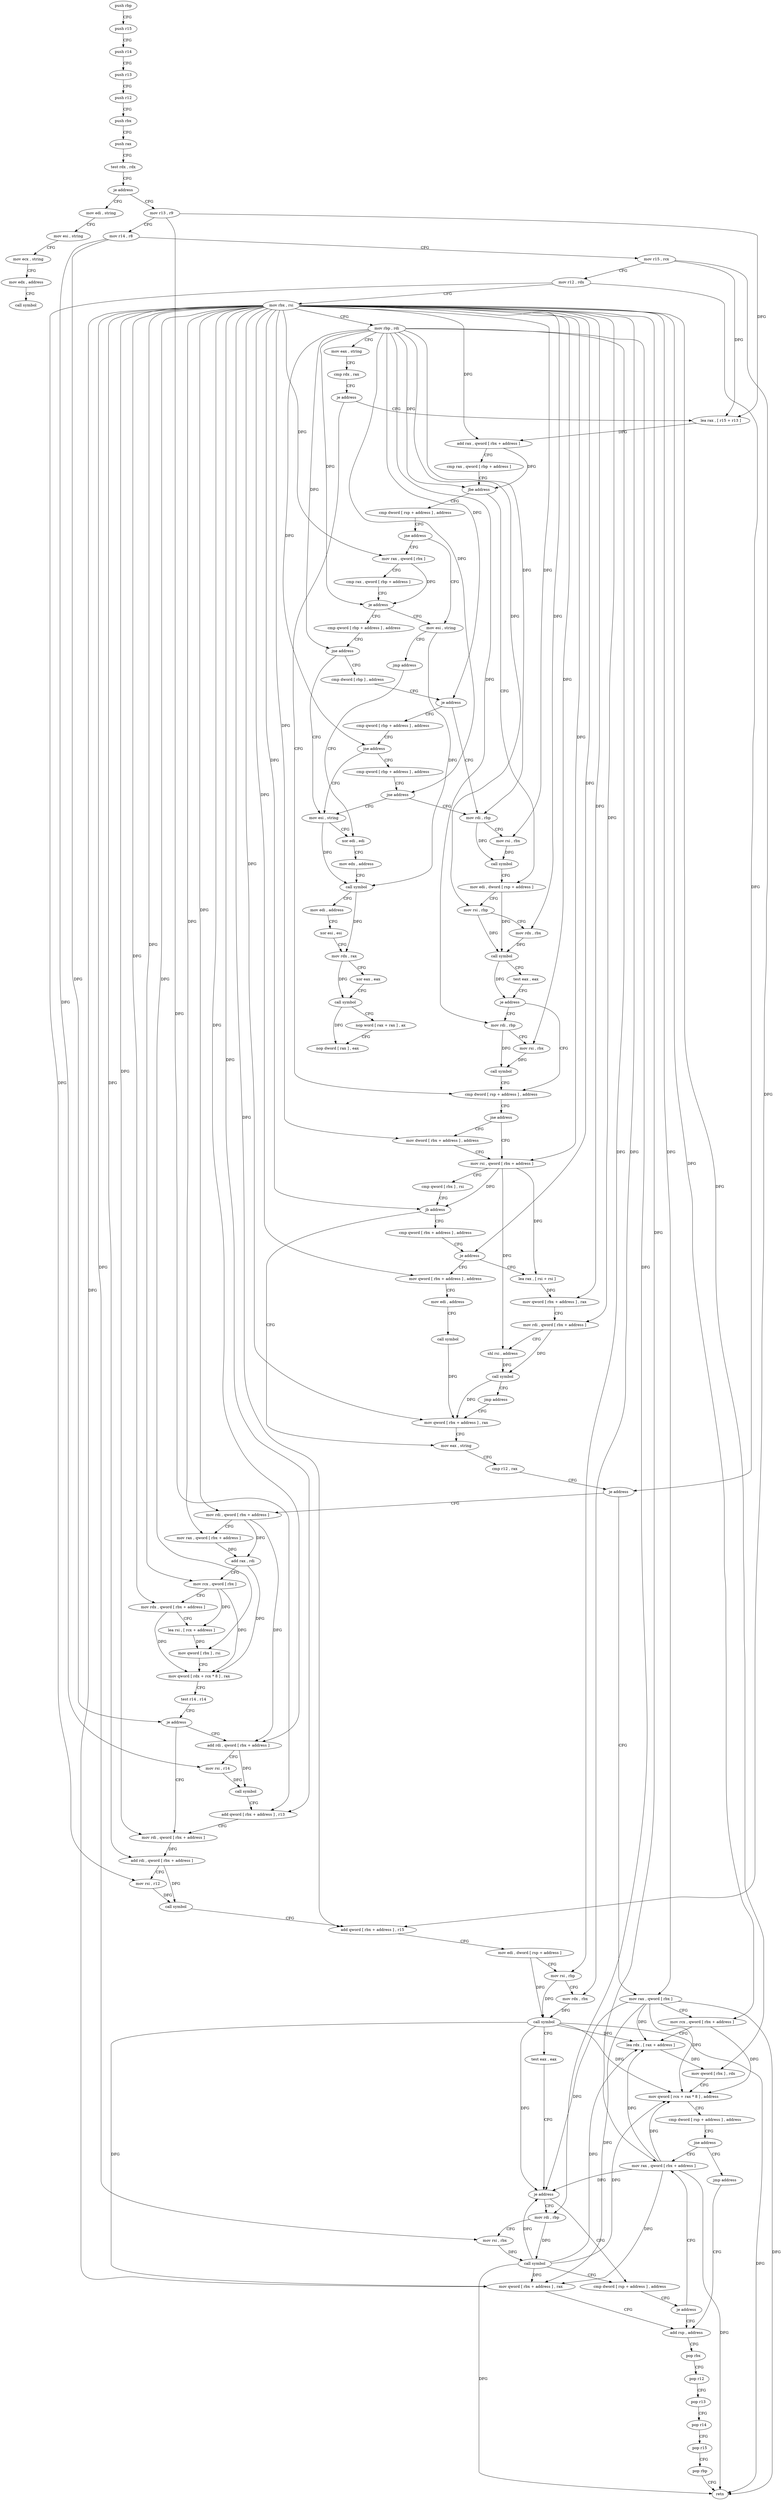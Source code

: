 digraph "func" {
"4251520" [label = "push rbp" ]
"4251521" [label = "push r15" ]
"4251523" [label = "push r14" ]
"4251525" [label = "push r13" ]
"4251527" [label = "push r12" ]
"4251529" [label = "push rbx" ]
"4251530" [label = "push rax" ]
"4251531" [label = "test rdx , rdx" ]
"4251534" [label = "je address" ]
"4251936" [label = "mov edi , string" ]
"4251540" [label = "mov r13 , r9" ]
"4251941" [label = "mov esi , string" ]
"4251946" [label = "mov ecx , string" ]
"4251951" [label = "mov edx , address" ]
"4251956" [label = "call symbol" ]
"4251543" [label = "mov r14 , r8" ]
"4251546" [label = "mov r15 , rcx" ]
"4251549" [label = "mov r12 , rdx" ]
"4251552" [label = "mov rbx , rsi" ]
"4251555" [label = "mov rbp , rdi" ]
"4251558" [label = "mov eax , string" ]
"4251563" [label = "cmp rdx , rax" ]
"4251566" [label = "je address" ]
"4251686" [label = "cmp dword [ rsp + address ] , address" ]
"4251568" [label = "lea rax , [ r15 + r13 ]" ]
"4251691" [label = "jne address" ]
"4251700" [label = "mov rsi , qword [ rbx + address ]" ]
"4251693" [label = "mov dword [ rbx + address ] , address" ]
"4251572" [label = "add rax , qword [ rbx + address ]" ]
"4251576" [label = "cmp rax , qword [ rbp + address ]" ]
"4251580" [label = "jbe address" ]
"4251656" [label = "mov edi , dword [ rsp + address ]" ]
"4251582" [label = "cmp dword [ rsp + address ] , address" ]
"4251704" [label = "cmp qword [ rbx ] , rsi" ]
"4251707" [label = "jb address" ]
"4251761" [label = "mov eax , string" ]
"4251709" [label = "cmp qword [ rbx + address ] , address" ]
"4251660" [label = "mov rsi , rbp" ]
"4251663" [label = "mov rdx , rbx" ]
"4251666" [label = "call symbol" ]
"4251671" [label = "test eax , eax" ]
"4251673" [label = "je address" ]
"4251675" [label = "mov rdi , rbp" ]
"4251587" [label = "jne address" ]
"4251961" [label = "mov esi , string" ]
"4251593" [label = "mov rax , qword [ rbx ]" ]
"4251766" [label = "cmp r12 , rax" ]
"4251769" [label = "je address" ]
"4251905" [label = "mov rax , qword [ rbx ]" ]
"4251775" [label = "mov rdi , qword [ rbx + address ]" ]
"4251714" [label = "je address" ]
"4251739" [label = "mov qword [ rbx + address ] , address" ]
"4251716" [label = "lea rax , [ rsi + rsi ]" ]
"4251678" [label = "mov rsi , rbx" ]
"4251681" [label = "call symbol" ]
"4251966" [label = "jmp address" ]
"4251973" [label = "xor edi , edi" ]
"4251596" [label = "cmp rax , qword [ rbp + address ]" ]
"4251600" [label = "je address" ]
"4251606" [label = "cmp qword [ rbp + address ] , address" ]
"4251908" [label = "mov rcx , qword [ rbx + address ]" ]
"4251912" [label = "lea rdx , [ rax + address ]" ]
"4251916" [label = "mov qword [ rbx ] , rdx" ]
"4251919" [label = "mov qword [ rcx + rax * 8 ] , address" ]
"4251927" [label = "cmp dword [ rsp + address ] , address" ]
"4251932" [label = "jne address" ]
"4251882" [label = "mov rax , qword [ rbx + address ]" ]
"4251934" [label = "jmp address" ]
"4251779" [label = "mov rax , qword [ rbx + address ]" ]
"4251783" [label = "add rax , rdi" ]
"4251786" [label = "mov rcx , qword [ rbx ]" ]
"4251789" [label = "mov rdx , qword [ rbx + address ]" ]
"4251793" [label = "lea rsi , [ rcx + address ]" ]
"4251797" [label = "mov qword [ rbx ] , rsi" ]
"4251800" [label = "mov qword [ rdx + rcx * 8 ] , rax" ]
"4251804" [label = "test r14 , r14" ]
"4251807" [label = "je address" ]
"4251825" [label = "mov rdi , qword [ rbx + address ]" ]
"4251809" [label = "add rdi , qword [ rbx + address ]" ]
"4251747" [label = "mov edi , address" ]
"4251752" [label = "call symbol" ]
"4251757" [label = "mov qword [ rbx + address ] , rax" ]
"4251720" [label = "mov qword [ rbx + address ] , rax" ]
"4251724" [label = "mov rdi , qword [ rbx + address ]" ]
"4251728" [label = "shl rsi , address" ]
"4251732" [label = "call symbol" ]
"4251737" [label = "jmp address" ]
"4251975" [label = "mov edx , address" ]
"4251980" [label = "call symbol" ]
"4251985" [label = "mov edi , address" ]
"4251990" [label = "xor esi , esi" ]
"4251992" [label = "mov rdx , rax" ]
"4251995" [label = "xor eax , eax" ]
"4251997" [label = "call symbol" ]
"4252002" [label = "nop word [ rax + rax ] , ax" ]
"4252012" [label = "nop dword [ rax ] , eax" ]
"4251611" [label = "jne address" ]
"4251968" [label = "mov esi , string" ]
"4251617" [label = "cmp dword [ rbp ] , address" ]
"4251886" [label = "mov qword [ rbx + address ] , rax" ]
"4251890" [label = "add rsp , address" ]
"4251829" [label = "add rdi , qword [ rbx + address ]" ]
"4251833" [label = "mov rsi , r12" ]
"4251836" [label = "call symbol" ]
"4251841" [label = "add qword [ rbx + address ] , r15" ]
"4251845" [label = "mov edi , dword [ rsp + address ]" ]
"4251849" [label = "mov rsi , rbp" ]
"4251852" [label = "mov rdx , rbx" ]
"4251855" [label = "call symbol" ]
"4251860" [label = "test eax , eax" ]
"4251862" [label = "je address" ]
"4251875" [label = "cmp dword [ rsp + address ] , address" ]
"4251864" [label = "mov rdi , rbp" ]
"4251813" [label = "mov rsi , r14" ]
"4251816" [label = "call symbol" ]
"4251821" [label = "add qword [ rbx + address ] , r13" ]
"4251621" [label = "je address" ]
"4251645" [label = "mov rdi , rbp" ]
"4251623" [label = "cmp qword [ rbp + address ] , address" ]
"4251894" [label = "pop rbx" ]
"4251895" [label = "pop r12" ]
"4251897" [label = "pop r13" ]
"4251899" [label = "pop r14" ]
"4251901" [label = "pop r15" ]
"4251903" [label = "pop rbp" ]
"4251904" [label = "retn" ]
"4251880" [label = "je address" ]
"4251867" [label = "mov rsi , rbx" ]
"4251870" [label = "call symbol" ]
"4251648" [label = "mov rsi , rbx" ]
"4251651" [label = "call symbol" ]
"4251628" [label = "jne address" ]
"4251634" [label = "cmp qword [ rbp + address ] , address" ]
"4251639" [label = "jne address" ]
"4251520" -> "4251521" [ label = "CFG" ]
"4251521" -> "4251523" [ label = "CFG" ]
"4251523" -> "4251525" [ label = "CFG" ]
"4251525" -> "4251527" [ label = "CFG" ]
"4251527" -> "4251529" [ label = "CFG" ]
"4251529" -> "4251530" [ label = "CFG" ]
"4251530" -> "4251531" [ label = "CFG" ]
"4251531" -> "4251534" [ label = "CFG" ]
"4251534" -> "4251936" [ label = "CFG" ]
"4251534" -> "4251540" [ label = "CFG" ]
"4251936" -> "4251941" [ label = "CFG" ]
"4251540" -> "4251543" [ label = "CFG" ]
"4251540" -> "4251568" [ label = "DFG" ]
"4251540" -> "4251821" [ label = "DFG" ]
"4251941" -> "4251946" [ label = "CFG" ]
"4251946" -> "4251951" [ label = "CFG" ]
"4251951" -> "4251956" [ label = "CFG" ]
"4251543" -> "4251546" [ label = "CFG" ]
"4251543" -> "4251807" [ label = "DFG" ]
"4251543" -> "4251813" [ label = "DFG" ]
"4251546" -> "4251549" [ label = "CFG" ]
"4251546" -> "4251568" [ label = "DFG" ]
"4251546" -> "4251841" [ label = "DFG" ]
"4251549" -> "4251552" [ label = "CFG" ]
"4251549" -> "4251769" [ label = "DFG" ]
"4251549" -> "4251833" [ label = "DFG" ]
"4251552" -> "4251555" [ label = "CFG" ]
"4251552" -> "4251572" [ label = "DFG" ]
"4251552" -> "4251700" [ label = "DFG" ]
"4251552" -> "4251707" [ label = "DFG" ]
"4251552" -> "4251693" [ label = "DFG" ]
"4251552" -> "4251663" [ label = "DFG" ]
"4251552" -> "4251714" [ label = "DFG" ]
"4251552" -> "4251678" [ label = "DFG" ]
"4251552" -> "4251593" [ label = "DFG" ]
"4251552" -> "4251905" [ label = "DFG" ]
"4251552" -> "4251908" [ label = "DFG" ]
"4251552" -> "4251916" [ label = "DFG" ]
"4251552" -> "4251775" [ label = "DFG" ]
"4251552" -> "4251779" [ label = "DFG" ]
"4251552" -> "4251786" [ label = "DFG" ]
"4251552" -> "4251789" [ label = "DFG" ]
"4251552" -> "4251797" [ label = "DFG" ]
"4251552" -> "4251739" [ label = "DFG" ]
"4251552" -> "4251720" [ label = "DFG" ]
"4251552" -> "4251724" [ label = "DFG" ]
"4251552" -> "4251882" [ label = "DFG" ]
"4251552" -> "4251886" [ label = "DFG" ]
"4251552" -> "4251825" [ label = "DFG" ]
"4251552" -> "4251829" [ label = "DFG" ]
"4251552" -> "4251841" [ label = "DFG" ]
"4251552" -> "4251852" [ label = "DFG" ]
"4251552" -> "4251809" [ label = "DFG" ]
"4251552" -> "4251821" [ label = "DFG" ]
"4251552" -> "4251757" [ label = "DFG" ]
"4251552" -> "4251867" [ label = "DFG" ]
"4251552" -> "4251648" [ label = "DFG" ]
"4251555" -> "4251558" [ label = "CFG" ]
"4251555" -> "4251580" [ label = "DFG" ]
"4251555" -> "4251660" [ label = "DFG" ]
"4251555" -> "4251675" [ label = "DFG" ]
"4251555" -> "4251600" [ label = "DFG" ]
"4251555" -> "4251611" [ label = "DFG" ]
"4251555" -> "4251849" [ label = "DFG" ]
"4251555" -> "4251621" [ label = "DFG" ]
"4251555" -> "4251864" [ label = "DFG" ]
"4251555" -> "4251645" [ label = "DFG" ]
"4251555" -> "4251628" [ label = "DFG" ]
"4251555" -> "4251639" [ label = "DFG" ]
"4251558" -> "4251563" [ label = "CFG" ]
"4251563" -> "4251566" [ label = "CFG" ]
"4251566" -> "4251686" [ label = "CFG" ]
"4251566" -> "4251568" [ label = "CFG" ]
"4251686" -> "4251691" [ label = "CFG" ]
"4251568" -> "4251572" [ label = "DFG" ]
"4251691" -> "4251700" [ label = "CFG" ]
"4251691" -> "4251693" [ label = "CFG" ]
"4251700" -> "4251704" [ label = "CFG" ]
"4251700" -> "4251707" [ label = "DFG" ]
"4251700" -> "4251716" [ label = "DFG" ]
"4251700" -> "4251728" [ label = "DFG" ]
"4251693" -> "4251700" [ label = "CFG" ]
"4251572" -> "4251576" [ label = "CFG" ]
"4251572" -> "4251580" [ label = "DFG" ]
"4251576" -> "4251580" [ label = "CFG" ]
"4251580" -> "4251656" [ label = "CFG" ]
"4251580" -> "4251582" [ label = "CFG" ]
"4251656" -> "4251660" [ label = "CFG" ]
"4251656" -> "4251666" [ label = "DFG" ]
"4251582" -> "4251587" [ label = "CFG" ]
"4251704" -> "4251707" [ label = "CFG" ]
"4251707" -> "4251761" [ label = "CFG" ]
"4251707" -> "4251709" [ label = "CFG" ]
"4251761" -> "4251766" [ label = "CFG" ]
"4251709" -> "4251714" [ label = "CFG" ]
"4251660" -> "4251663" [ label = "CFG" ]
"4251660" -> "4251666" [ label = "DFG" ]
"4251663" -> "4251666" [ label = "DFG" ]
"4251666" -> "4251671" [ label = "CFG" ]
"4251666" -> "4251673" [ label = "DFG" ]
"4251671" -> "4251673" [ label = "CFG" ]
"4251673" -> "4251686" [ label = "CFG" ]
"4251673" -> "4251675" [ label = "CFG" ]
"4251675" -> "4251678" [ label = "CFG" ]
"4251675" -> "4251681" [ label = "DFG" ]
"4251587" -> "4251961" [ label = "CFG" ]
"4251587" -> "4251593" [ label = "CFG" ]
"4251961" -> "4251966" [ label = "CFG" ]
"4251961" -> "4251980" [ label = "DFG" ]
"4251593" -> "4251596" [ label = "CFG" ]
"4251593" -> "4251600" [ label = "DFG" ]
"4251766" -> "4251769" [ label = "CFG" ]
"4251769" -> "4251905" [ label = "CFG" ]
"4251769" -> "4251775" [ label = "CFG" ]
"4251905" -> "4251908" [ label = "CFG" ]
"4251905" -> "4251912" [ label = "DFG" ]
"4251905" -> "4251919" [ label = "DFG" ]
"4251905" -> "4251886" [ label = "DFG" ]
"4251905" -> "4251862" [ label = "DFG" ]
"4251905" -> "4251904" [ label = "DFG" ]
"4251775" -> "4251779" [ label = "CFG" ]
"4251775" -> "4251783" [ label = "DFG" ]
"4251775" -> "4251809" [ label = "DFG" ]
"4251714" -> "4251739" [ label = "CFG" ]
"4251714" -> "4251716" [ label = "CFG" ]
"4251739" -> "4251747" [ label = "CFG" ]
"4251716" -> "4251720" [ label = "DFG" ]
"4251678" -> "4251681" [ label = "DFG" ]
"4251681" -> "4251686" [ label = "CFG" ]
"4251966" -> "4251973" [ label = "CFG" ]
"4251973" -> "4251975" [ label = "CFG" ]
"4251596" -> "4251600" [ label = "CFG" ]
"4251600" -> "4251961" [ label = "CFG" ]
"4251600" -> "4251606" [ label = "CFG" ]
"4251606" -> "4251611" [ label = "CFG" ]
"4251908" -> "4251912" [ label = "CFG" ]
"4251908" -> "4251919" [ label = "DFG" ]
"4251912" -> "4251916" [ label = "DFG" ]
"4251916" -> "4251919" [ label = "CFG" ]
"4251919" -> "4251927" [ label = "CFG" ]
"4251927" -> "4251932" [ label = "CFG" ]
"4251932" -> "4251882" [ label = "CFG" ]
"4251932" -> "4251934" [ label = "CFG" ]
"4251882" -> "4251886" [ label = "DFG" ]
"4251882" -> "4251912" [ label = "DFG" ]
"4251882" -> "4251919" [ label = "DFG" ]
"4251882" -> "4251862" [ label = "DFG" ]
"4251882" -> "4251904" [ label = "DFG" ]
"4251934" -> "4251890" [ label = "CFG" ]
"4251779" -> "4251783" [ label = "DFG" ]
"4251783" -> "4251786" [ label = "CFG" ]
"4251783" -> "4251800" [ label = "DFG" ]
"4251786" -> "4251789" [ label = "CFG" ]
"4251786" -> "4251793" [ label = "DFG" ]
"4251786" -> "4251800" [ label = "DFG" ]
"4251789" -> "4251793" [ label = "CFG" ]
"4251789" -> "4251800" [ label = "DFG" ]
"4251793" -> "4251797" [ label = "DFG" ]
"4251797" -> "4251800" [ label = "CFG" ]
"4251800" -> "4251804" [ label = "CFG" ]
"4251804" -> "4251807" [ label = "CFG" ]
"4251807" -> "4251825" [ label = "CFG" ]
"4251807" -> "4251809" [ label = "CFG" ]
"4251825" -> "4251829" [ label = "DFG" ]
"4251809" -> "4251813" [ label = "CFG" ]
"4251809" -> "4251816" [ label = "DFG" ]
"4251747" -> "4251752" [ label = "CFG" ]
"4251752" -> "4251757" [ label = "DFG" ]
"4251757" -> "4251761" [ label = "CFG" ]
"4251720" -> "4251724" [ label = "CFG" ]
"4251724" -> "4251728" [ label = "CFG" ]
"4251724" -> "4251732" [ label = "DFG" ]
"4251728" -> "4251732" [ label = "DFG" ]
"4251732" -> "4251737" [ label = "CFG" ]
"4251732" -> "4251757" [ label = "DFG" ]
"4251737" -> "4251757" [ label = "CFG" ]
"4251975" -> "4251980" [ label = "CFG" ]
"4251980" -> "4251985" [ label = "CFG" ]
"4251980" -> "4251992" [ label = "DFG" ]
"4251985" -> "4251990" [ label = "CFG" ]
"4251990" -> "4251992" [ label = "CFG" ]
"4251992" -> "4251995" [ label = "CFG" ]
"4251992" -> "4251997" [ label = "DFG" ]
"4251995" -> "4251997" [ label = "CFG" ]
"4251997" -> "4252002" [ label = "CFG" ]
"4251997" -> "4252012" [ label = "DFG" ]
"4252002" -> "4252012" [ label = "CFG" ]
"4251611" -> "4251968" [ label = "CFG" ]
"4251611" -> "4251617" [ label = "CFG" ]
"4251968" -> "4251973" [ label = "CFG" ]
"4251968" -> "4251980" [ label = "DFG" ]
"4251617" -> "4251621" [ label = "CFG" ]
"4251886" -> "4251890" [ label = "CFG" ]
"4251890" -> "4251894" [ label = "CFG" ]
"4251829" -> "4251833" [ label = "CFG" ]
"4251829" -> "4251836" [ label = "DFG" ]
"4251833" -> "4251836" [ label = "DFG" ]
"4251836" -> "4251841" [ label = "CFG" ]
"4251841" -> "4251845" [ label = "CFG" ]
"4251845" -> "4251849" [ label = "CFG" ]
"4251845" -> "4251855" [ label = "DFG" ]
"4251849" -> "4251852" [ label = "CFG" ]
"4251849" -> "4251855" [ label = "DFG" ]
"4251852" -> "4251855" [ label = "DFG" ]
"4251855" -> "4251860" [ label = "CFG" ]
"4251855" -> "4251912" [ label = "DFG" ]
"4251855" -> "4251919" [ label = "DFG" ]
"4251855" -> "4251886" [ label = "DFG" ]
"4251855" -> "4251862" [ label = "DFG" ]
"4251855" -> "4251904" [ label = "DFG" ]
"4251860" -> "4251862" [ label = "CFG" ]
"4251862" -> "4251875" [ label = "CFG" ]
"4251862" -> "4251864" [ label = "CFG" ]
"4251875" -> "4251880" [ label = "CFG" ]
"4251864" -> "4251867" [ label = "CFG" ]
"4251864" -> "4251870" [ label = "DFG" ]
"4251813" -> "4251816" [ label = "DFG" ]
"4251816" -> "4251821" [ label = "CFG" ]
"4251821" -> "4251825" [ label = "CFG" ]
"4251621" -> "4251645" [ label = "CFG" ]
"4251621" -> "4251623" [ label = "CFG" ]
"4251645" -> "4251648" [ label = "CFG" ]
"4251645" -> "4251651" [ label = "DFG" ]
"4251623" -> "4251628" [ label = "CFG" ]
"4251894" -> "4251895" [ label = "CFG" ]
"4251895" -> "4251897" [ label = "CFG" ]
"4251897" -> "4251899" [ label = "CFG" ]
"4251899" -> "4251901" [ label = "CFG" ]
"4251901" -> "4251903" [ label = "CFG" ]
"4251903" -> "4251904" [ label = "CFG" ]
"4251880" -> "4251890" [ label = "CFG" ]
"4251880" -> "4251882" [ label = "CFG" ]
"4251867" -> "4251870" [ label = "DFG" ]
"4251870" -> "4251875" [ label = "CFG" ]
"4251870" -> "4251912" [ label = "DFG" ]
"4251870" -> "4251919" [ label = "DFG" ]
"4251870" -> "4251886" [ label = "DFG" ]
"4251870" -> "4251862" [ label = "DFG" ]
"4251870" -> "4251904" [ label = "DFG" ]
"4251648" -> "4251651" [ label = "DFG" ]
"4251651" -> "4251656" [ label = "CFG" ]
"4251628" -> "4251968" [ label = "CFG" ]
"4251628" -> "4251634" [ label = "CFG" ]
"4251634" -> "4251639" [ label = "CFG" ]
"4251639" -> "4251968" [ label = "CFG" ]
"4251639" -> "4251645" [ label = "CFG" ]
}
